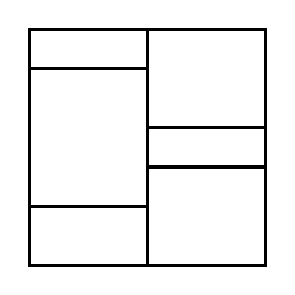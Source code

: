 \begin{tikzpicture}[very thick, scale=.5]
    \draw (0,5) rectangle (3,6);
    \draw (0,3/2) rectangle (3,5);
    \draw (0,0) rectangle (3,3/2);
    \draw (3,7/2) rectangle (6,6);
    \draw (3,5/2) rectangle (6,7/2);
    \draw (3,0) rectangle (6,5/2);
\end{tikzpicture}
